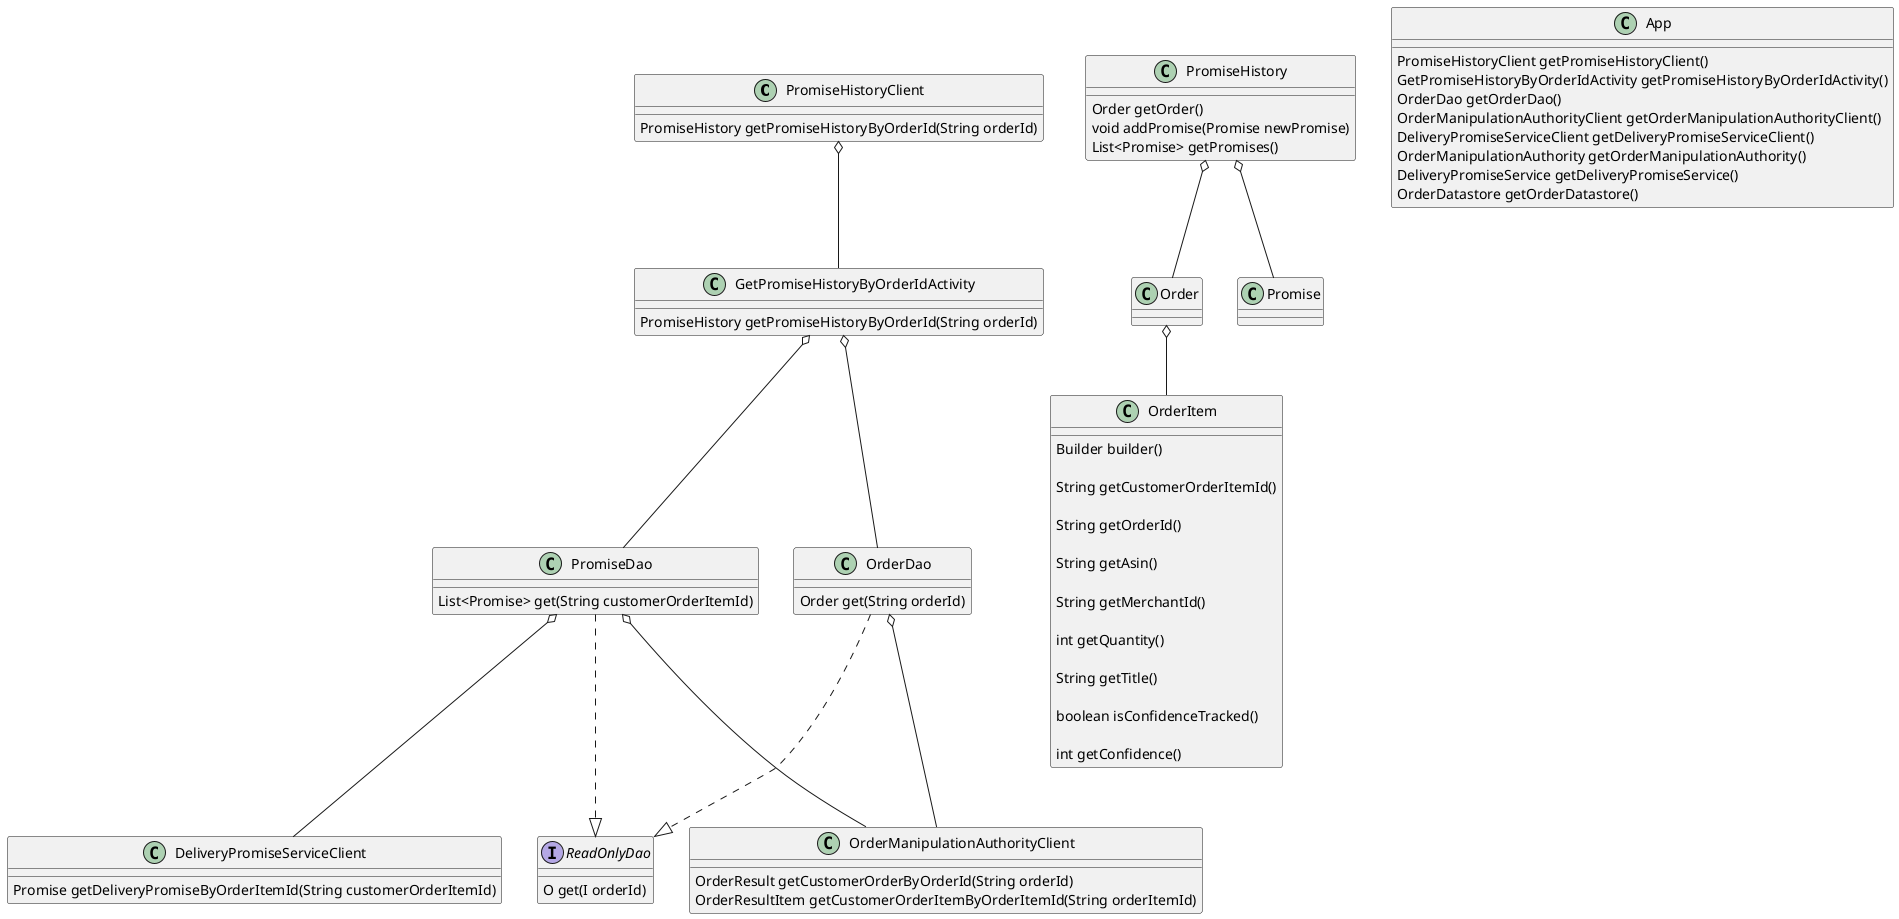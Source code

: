 @startuml





PromiseHistoryClient  o-- GetPromiseHistoryByOrderIdActivity

GetPromiseHistoryByOrderIdActivity o-- PromiseDao

GetPromiseHistoryByOrderIdActivity o-- OrderDao

PromiseDao o-- DeliveryPromiseServiceClient

PromiseDao o-- OrderManipulationAuthorityClient

OrderDao o-- OrderManipulationAuthorityClient

PromiseHistory o-- Order

PromiseHistory o-- Promise

Order o-- OrderItem

OrderDao ..|> ReadOnlyDao

PromiseDao ..|> ReadOnlyDao


Interface ReadOnlyDao {
    O get(I orderId)
}
class GetPromiseHistoryByOrderIdActivity {
    PromiseHistory getPromiseHistoryByOrderId(String orderId)
}


class PromiseHistory {
    Order getOrder()
    void addPromise(Promise newPromise)
    List<Promise> getPromises()
}

class Order {
}


class Promise {

}

class OrderDao  {
    Order get(String orderId)
}

class PromiseDao {
    List<Promise> get(String customerOrderItemId)
}

class PromiseHistoryClient {
    PromiseHistory getPromiseHistoryByOrderId(String orderId)
}

class OrderManipulationAuthorityClient {
    OrderResult getCustomerOrderByOrderId(String orderId)
    OrderResultItem getCustomerOrderItemByOrderItemId(String orderItemId)
}

class DeliveryPromiseServiceClient{
    Promise getDeliveryPromiseByOrderItemId(String customerOrderItemId)
}

class App {
PromiseHistoryClient getPromiseHistoryClient()
GetPromiseHistoryByOrderIdActivity getPromiseHistoryByOrderIdActivity()
OrderDao getOrderDao()
OrderManipulationAuthorityClient getOrderManipulationAuthorityClient()
DeliveryPromiseServiceClient getDeliveryPromiseServiceClient()
OrderManipulationAuthority getOrderManipulationAuthority()
DeliveryPromiseService getDeliveryPromiseService()
OrderDatastore getOrderDatastore()
}
class OrderItem {
        Builder builder()

        String getCustomerOrderItemId()

        String getOrderId()

        String getAsin()

        String getMerchantId()

        int getQuantity()

        String getTitle()

        boolean isConfidenceTracked()

        int getConfidence()
}


@enduml